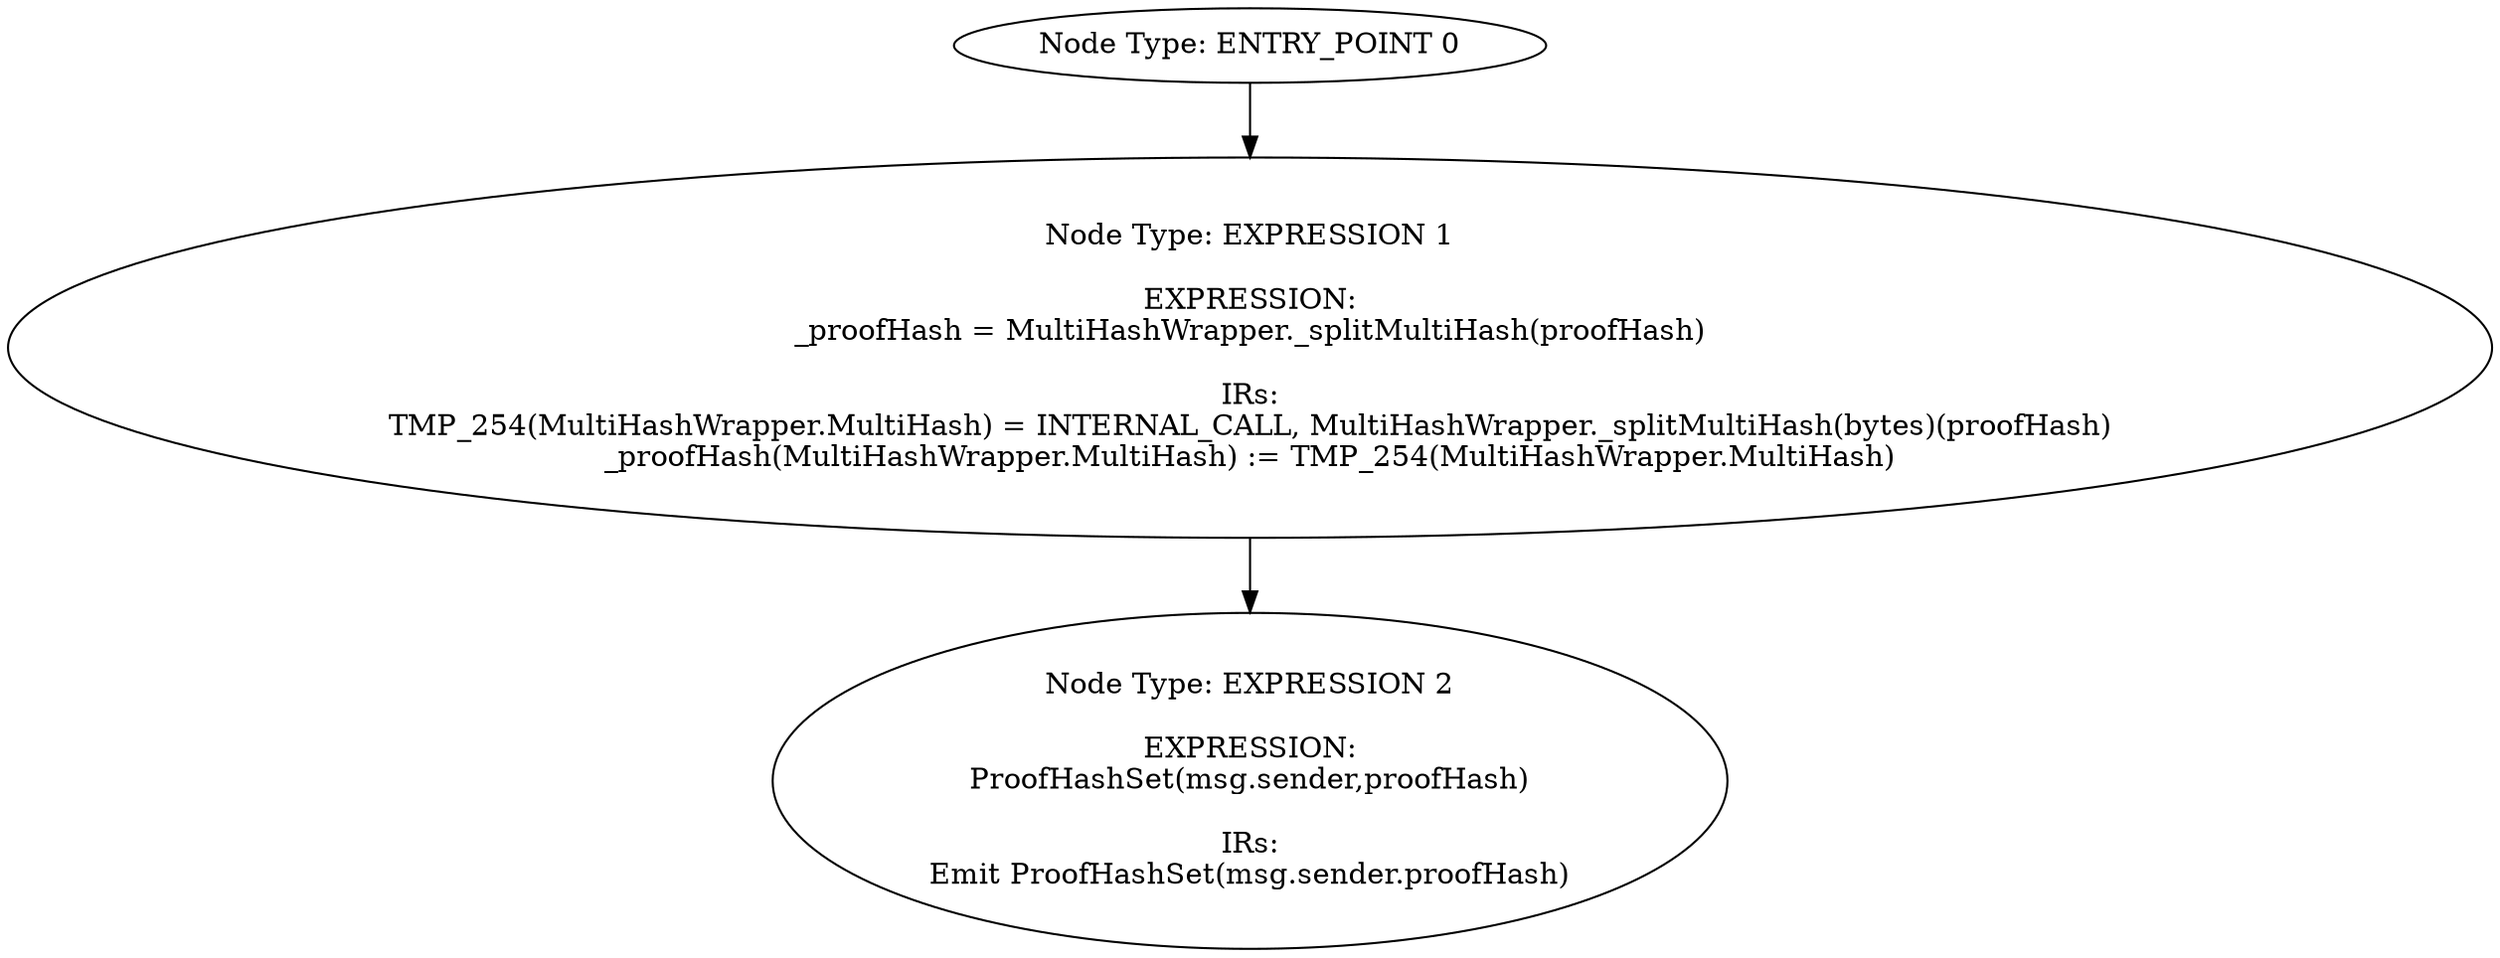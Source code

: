 digraph{
0[label="Node Type: ENTRY_POINT 0
"];
0->1;
1[label="Node Type: EXPRESSION 1

EXPRESSION:
_proofHash = MultiHashWrapper._splitMultiHash(proofHash)

IRs:
TMP_254(MultiHashWrapper.MultiHash) = INTERNAL_CALL, MultiHashWrapper._splitMultiHash(bytes)(proofHash)
_proofHash(MultiHashWrapper.MultiHash) := TMP_254(MultiHashWrapper.MultiHash)"];
1->2;
2[label="Node Type: EXPRESSION 2

EXPRESSION:
ProofHashSet(msg.sender,proofHash)

IRs:
Emit ProofHashSet(msg.sender.proofHash)"];
}
